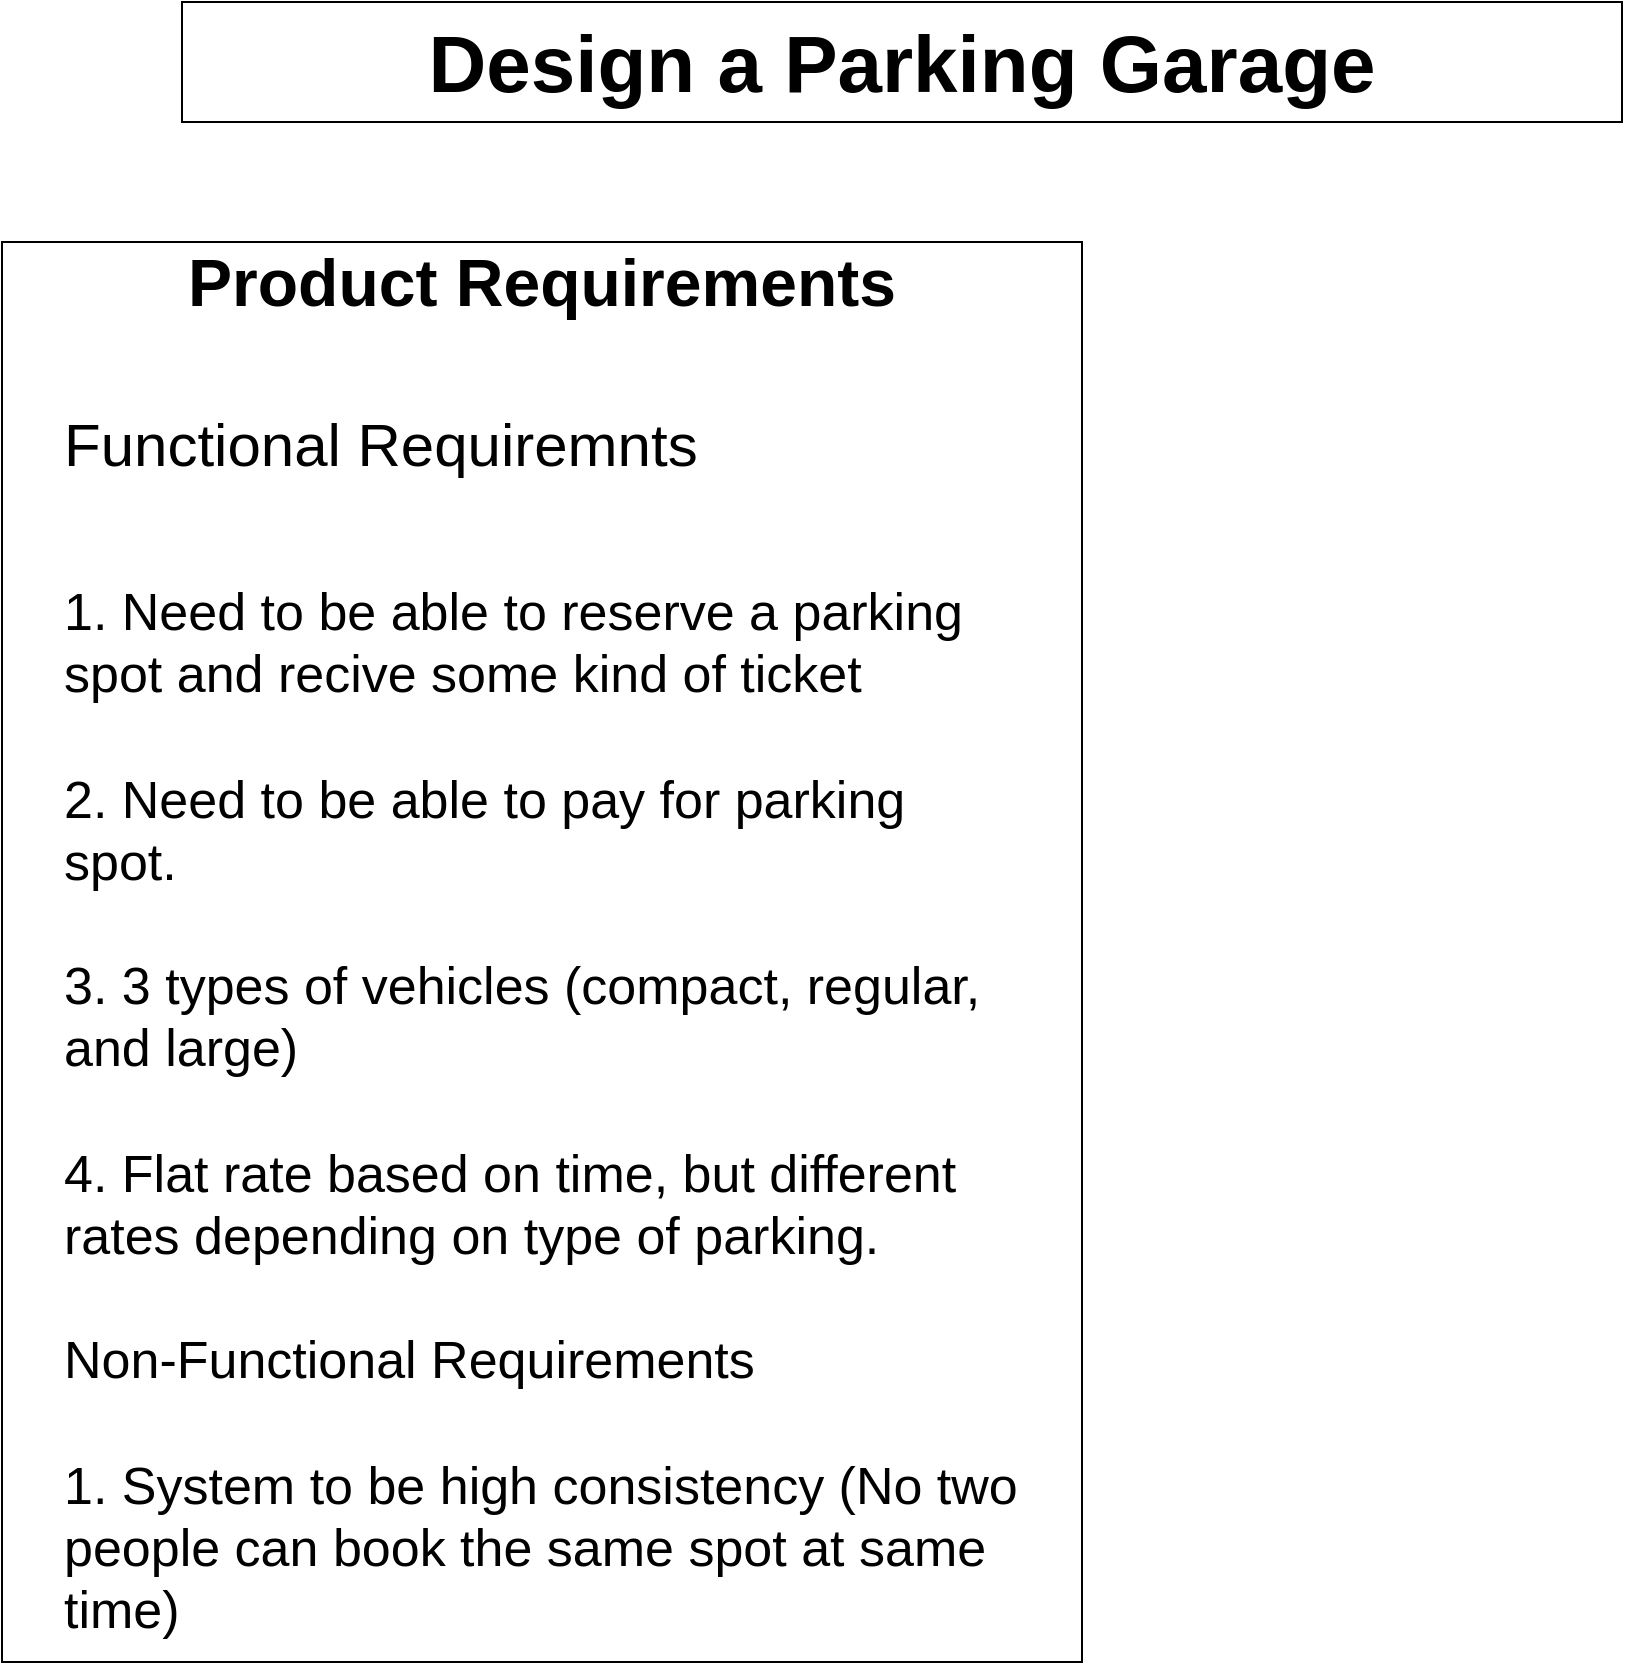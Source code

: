 <mxfile version="22.1.2" type="device" pages="4">
  <diagram name="Requirements" id="w7cAZQ3JQ640ySTRwreP">
    <mxGraphModel dx="1434" dy="884" grid="1" gridSize="10" guides="1" tooltips="1" connect="1" arrows="1" fold="1" page="1" pageScale="1" pageWidth="900" pageHeight="1600" math="0" shadow="0">
      <root>
        <mxCell id="0" />
        <mxCell id="1" parent="0" />
        <mxCell id="DLT1-nUyjjsyWL4PMIlQ-1" value="&lt;font style=&quot;font-size: 40px;&quot;&gt;&lt;b&gt;Design a Parking Garage&lt;/b&gt;&lt;/font&gt;" style="rounded=0;whiteSpace=wrap;html=1;" vertex="1" parent="1">
          <mxGeometry x="240" y="100" width="720" height="60" as="geometry" />
        </mxCell>
        <mxCell id="DLT1-nUyjjsyWL4PMIlQ-2" value="&lt;font style=&quot;&quot;&gt;&lt;br&gt;&lt;/font&gt;" style="rounded=0;whiteSpace=wrap;html=1;" vertex="1" parent="1">
          <mxGeometry x="150" y="220" width="540" height="710" as="geometry" />
        </mxCell>
        <mxCell id="DLT1-nUyjjsyWL4PMIlQ-3" value="&lt;font style=&quot;font-size: 33px;&quot;&gt;&lt;b&gt;Product Requirements&lt;br&gt;&lt;/b&gt;&lt;/font&gt;&lt;br&gt;&lt;br style=&quot;border-color: var(--border-color); font-size: 30px;&quot;&gt;&lt;br style=&quot;border-color: var(--border-color); font-size: 30px;&quot;&gt;&lt;div style=&quot;text-align: left;&quot;&gt;&lt;span style=&quot;font-size: 30px; background-color: initial;&quot;&gt;Functional Requiremnts&lt;/span&gt;&lt;/div&gt;&lt;div style=&quot;text-align: left;&quot;&gt;&lt;span style=&quot;font-size: 30px; background-color: initial;&quot;&gt;&amp;nbsp;&amp;nbsp;&lt;/span&gt;&lt;/div&gt;&lt;br&gt;&lt;div style=&quot;text-align: left;&quot;&gt;&lt;font style=&quot;font-size: 26px;&quot;&gt;1. Need to be able to reserve a parking spot and recive some kind of ticket&lt;/font&gt;&lt;/div&gt;&lt;div style=&quot;text-align: left;&quot;&gt;&lt;font style=&quot;font-size: 26px;&quot;&gt;&lt;br&gt;&lt;/font&gt;&lt;/div&gt;&lt;div style=&quot;text-align: left;&quot;&gt;&lt;font style=&quot;font-size: 26px;&quot;&gt;2. Need to be able to pay for parking spot.&lt;br&gt;&lt;br&gt;3. 3 types of vehicles (compact, regular, and large)&lt;/font&gt;&lt;/div&gt;&lt;div style=&quot;text-align: left;&quot;&gt;&lt;font style=&quot;font-size: 26px;&quot;&gt;&lt;br&gt;&lt;/font&gt;&lt;/div&gt;&lt;div style=&quot;text-align: left;&quot;&gt;&lt;font style=&quot;font-size: 26px;&quot;&gt;4. Flat rate based on time, but different rates depending on type of parking.&lt;br&gt;&lt;br&gt;Non-Functional Requirements&lt;/font&gt;&lt;/div&gt;&lt;div style=&quot;text-align: left;&quot;&gt;&lt;font style=&quot;font-size: 26px;&quot;&gt;&lt;br&gt;&lt;/font&gt;&lt;/div&gt;&lt;div style=&quot;text-align: left;&quot;&gt;&lt;font style=&quot;font-size: 26px;&quot;&gt;1. System to be high consistency (No two people can book the same spot at same time)&lt;/font&gt;&lt;/div&gt;" style="text;html=1;strokeColor=none;fillColor=none;align=center;verticalAlign=middle;whiteSpace=wrap;rounded=0;" vertex="1" parent="1">
          <mxGeometry x="180" y="390" width="480" height="360" as="geometry" />
        </mxCell>
      </root>
    </mxGraphModel>
  </diagram>
  <diagram id="m5HslgrSCBLY9gprWoKt" name="API">
    <mxGraphModel dx="2049" dy="2863" grid="1" gridSize="10" guides="1" tooltips="1" connect="1" arrows="1" fold="1" page="1" pageScale="1" pageWidth="900" pageHeight="1600" math="0" shadow="0">
      <root>
        <mxCell id="0" />
        <mxCell id="1" parent="0" />
        <mxCell id="WAOtts0ZvzuTB1f_-2rh-1" value="&lt;span style=&quot;font-size: 27px;&quot;&gt;&lt;b&gt;Public API Endpoints&lt;/b&gt;&lt;br&gt;&lt;br&gt;&lt;div style=&quot;font-weight: bold; text-align: left;&quot;&gt;&lt;b style=&quot;background-color: initial;&quot;&gt;/reserve&amp;nbsp;&lt;/b&gt;&lt;/div&gt;&lt;div style=&quot;font-weight: bold; text-align: left;&quot;&gt;&lt;b style=&quot;background-color: initial;&quot;&gt;&lt;br&gt;&lt;/b&gt;&lt;/div&gt;&lt;div style=&quot;text-align: left;&quot;&gt;&lt;span style=&quot;background-color: initial;&quot;&gt;Params: garage_id, start_time, end_time&lt;/span&gt;&lt;/div&gt;&lt;div style=&quot;text-align: left;&quot;&gt;&lt;span style=&quot;background-color: initial;&quot;&gt;&lt;br&gt;&lt;/span&gt;&lt;/div&gt;&lt;div style=&quot;text-align: left;&quot;&gt;&lt;span style=&quot;background-color: initial;&quot;&gt;Return: (spot_id, reservation_id)&lt;/span&gt;&lt;/div&gt;&lt;div style=&quot;text-align: left;&quot;&gt;&lt;span style=&quot;background-color: initial;&quot;&gt;&lt;br&gt;&lt;/span&gt;&lt;/div&gt;&lt;div style=&quot;text-align: left;&quot;&gt;&lt;span style=&quot;background-color: initial;&quot;&gt;&lt;br&gt;&lt;/span&gt;&lt;/div&gt;&lt;div style=&quot;text-align: left;&quot;&gt;&lt;span style=&quot;background-color: initial;&quot;&gt;&lt;b&gt;/payment&amp;nbsp;&lt;/b&gt;&lt;/span&gt;&lt;/div&gt;&lt;div style=&quot;text-align: left;&quot;&gt;&lt;span style=&quot;background-color: initial;&quot;&gt;&lt;br&gt;&lt;/span&gt;&lt;/div&gt;&lt;div style=&quot;text-align: left;&quot;&gt;&lt;span style=&quot;background-color: initial;&quot;&gt;Params: reservation_id&lt;/span&gt;&lt;/div&gt;&lt;div style=&quot;text-align: left;&quot;&gt;&lt;span style=&quot;background-color: initial;&quot;&gt;&lt;br&gt;Return: Payment_id&lt;/span&gt;&lt;/div&gt;&lt;div style=&quot;text-align: left;&quot;&gt;&lt;span style=&quot;background-color: initial;&quot;&gt;&lt;br&gt;&lt;/span&gt;&lt;/div&gt;&lt;div style=&quot;text-align: left;&quot;&gt;&lt;span style=&quot;background-color: initial;&quot;&gt;Note: Stripe or UPI&lt;/span&gt;&lt;/div&gt;&lt;div style=&quot;text-align: left;&quot;&gt;&lt;span style=&quot;background-color: initial;&quot;&gt;&lt;br&gt;&lt;/span&gt;&lt;/div&gt;&lt;div style=&quot;text-align: left;&quot;&gt;&lt;span style=&quot;background-color: initial;&quot;&gt;&lt;b&gt;/cancel&lt;/b&gt;&amp;nbsp;&lt;/span&gt;&lt;/div&gt;&lt;div style=&quot;text-align: left;&quot;&gt;&lt;span style=&quot;background-color: initial;&quot;&gt;&lt;br&gt;&lt;/span&gt;&lt;/div&gt;&lt;div style=&quot;text-align: left;&quot;&gt;&lt;span style=&quot;background-color: initial;&quot;&gt;Params: reservation_id&amp;nbsp;&lt;/span&gt;&lt;/div&gt;&lt;/span&gt;" style="text;html=1;strokeColor=none;fillColor=none;align=center;verticalAlign=middle;whiteSpace=wrap;rounded=0;" vertex="1" parent="1">
          <mxGeometry x="90" y="200" width="620" height="440" as="geometry" />
        </mxCell>
        <mxCell id="WAOtts0ZvzuTB1f_-2rh-2" value="&lt;span style=&quot;font-size: 27px;&quot;&gt;&lt;b&gt;Private API Endpoints&lt;/b&gt;&lt;br&gt;&lt;br&gt;&lt;div style=&quot;font-weight: bold; text-align: left;&quot;&gt;&lt;b style=&quot;background-color: initial;&quot;&gt;/calculate_payment&lt;/b&gt;&lt;/div&gt;&lt;div style=&quot;font-weight: bold; text-align: left;&quot;&gt;&lt;b style=&quot;background-color: initial;&quot;&gt;&lt;br&gt;&lt;/b&gt;&lt;/div&gt;&lt;div style=&quot;text-align: left;&quot;&gt;&lt;span style=&quot;background-color: initial;&quot;&gt;Params: reservation_id&lt;/span&gt;&lt;/div&gt;&lt;div style=&quot;text-align: left;&quot;&gt;&lt;span style=&quot;background-color: initial;&quot;&gt;&lt;br&gt;&lt;/span&gt;&lt;/div&gt;&lt;div style=&quot;text-align: left;&quot;&gt;&lt;span style=&quot;background-color: initial;&quot;&gt;Return: (cost)&lt;/span&gt;&lt;/div&gt;&lt;div style=&quot;text-align: left;&quot;&gt;&lt;span style=&quot;background-color: initial;&quot;&gt;&lt;br&gt;&lt;/span&gt;&lt;/div&gt;&lt;div style=&quot;text-align: left;&quot;&gt;&lt;span style=&quot;background-color: initial;&quot;&gt;&lt;br&gt;&lt;/span&gt;&lt;/div&gt;&lt;div style=&quot;text-align: left;&quot;&gt;&lt;span style=&quot;background-color: initial;&quot;&gt;&lt;b&gt;/freespots&lt;/b&gt;&lt;/span&gt;&lt;/div&gt;&lt;div style=&quot;text-align: left;&quot;&gt;&lt;span style=&quot;background-color: initial;&quot;&gt;&lt;br&gt;&lt;/span&gt;&lt;/div&gt;&lt;div style=&quot;text-align: left;&quot;&gt;&lt;span style=&quot;background-color: initial;&quot;&gt;Params: garage_id, vehicle_type, time&lt;/span&gt;&lt;/div&gt;&lt;div style=&quot;text-align: left;&quot;&gt;&lt;span style=&quot;background-color: initial;&quot;&gt;&lt;br&gt;Return: List&amp;lt;Spots&amp;gt;&lt;/span&gt;&lt;/div&gt;&lt;div style=&quot;text-align: left;&quot;&gt;&lt;span style=&quot;background-color: initial;&quot;&gt;&lt;br&gt;&lt;/span&gt;&lt;/div&gt;&lt;div style=&quot;text-align: left;&quot;&gt;&lt;span style=&quot;background-color: initial;&quot;&gt;Note: Stripe or UPI&lt;/span&gt;&lt;/div&gt;&lt;div style=&quot;text-align: left;&quot;&gt;&lt;span style=&quot;background-color: initial;&quot;&gt;&lt;br&gt;&lt;/span&gt;&lt;/div&gt;&lt;div style=&quot;text-align: left;&quot;&gt;&lt;span style=&quot;background-color: initial;&quot;&gt;&lt;b&gt;/allocate_spot&lt;/b&gt;&lt;/span&gt;&lt;/div&gt;&lt;div style=&quot;text-align: left;&quot;&gt;&lt;span style=&quot;background-color: initial;&quot;&gt;&lt;br&gt;&lt;/span&gt;&lt;/div&gt;&lt;div style=&quot;text-align: left;&quot;&gt;&lt;span style=&quot;background-color: initial;&quot;&gt;Params: garage_id, vehicle_type&lt;/span&gt;&lt;/div&gt;&lt;div style=&quot;text-align: left;&quot;&gt;&lt;span style=&quot;background-color: initial;&quot;&gt;&lt;br&gt;&lt;/span&gt;&lt;/div&gt;&lt;div style=&quot;text-align: left;&quot;&gt;&lt;span style=&quot;background-color: initial;&quot;&gt;&lt;b&gt;/create_account&lt;/b&gt;&lt;/span&gt;&lt;/div&gt;&lt;div style=&quot;text-align: left;&quot;&gt;&lt;span style=&quot;background-color: initial;&quot;&gt;&lt;br&gt;&lt;/span&gt;&lt;/div&gt;&lt;div style=&quot;text-align: left;&quot;&gt;&lt;span style=&quot;background-color: initial;&quot;&gt;Params: email/phone, password, vehicle_number&lt;/span&gt;&lt;/div&gt;&lt;div style=&quot;text-align: left;&quot;&gt;&lt;span style=&quot;background-color: initial;&quot;&gt;&lt;br&gt;&lt;/span&gt;&lt;/div&gt;&lt;div style=&quot;text-align: left;&quot;&gt;&lt;span style=&quot;background-color: initial;&quot;&gt;&lt;b&gt;/login&amp;nbsp;&lt;/b&gt;&lt;/span&gt;&lt;/div&gt;&lt;div style=&quot;text-align: left;&quot;&gt;&lt;span style=&quot;background-color: initial;&quot;&gt;&lt;br&gt;&lt;/span&gt;&lt;/div&gt;&lt;div style=&quot;text-align: left;&quot;&gt;&lt;span style=&quot;background-color: initial;&quot;&gt;Params: email/phone, password&lt;/span&gt;&lt;/div&gt;&lt;/span&gt;" style="text;html=1;strokeColor=none;fillColor=none;align=center;verticalAlign=middle;whiteSpace=wrap;rounded=0;" vertex="1" parent="1">
          <mxGeometry x="760" y="160" width="620" height="440" as="geometry" />
        </mxCell>
      </root>
    </mxGraphModel>
  </diagram>
  <diagram name="DB Schema" id="WBCsxG7e65vBRKAZznXC">
    <mxGraphModel dx="819" dy="505" grid="1" gridSize="10" guides="1" tooltips="1" connect="1" arrows="1" fold="1" page="1" pageScale="1" pageWidth="900" pageHeight="1600" math="0" shadow="0">
      <root>
        <mxCell id="nChJ-1cKAi_wXgYD1HWf-0" />
        <mxCell id="nChJ-1cKAi_wXgYD1HWf-1" parent="nChJ-1cKAi_wXgYD1HWf-0" />
        <mxCell id="KlRBfRwUtCh81l0jWWWR-0" value="Reservations" style="swimlane;fontStyle=0;childLayout=stackLayout;horizontal=1;startSize=30;horizontalStack=0;resizeParent=1;resizeParentMax=0;resizeLast=0;collapsible=1;marginBottom=0;whiteSpace=wrap;html=1;" vertex="1" parent="nChJ-1cKAi_wXgYD1HWf-1">
          <mxGeometry x="150" width="240" height="180" as="geometry" />
        </mxCell>
        <mxCell id="KlRBfRwUtCh81l0jWWWR-1" value="garage_id: fk, int" style="text;strokeColor=none;fillColor=none;align=left;verticalAlign=middle;spacingLeft=4;spacingRight=4;overflow=hidden;points=[[0,0.5],[1,0.5]];portConstraint=eastwest;rotatable=0;whiteSpace=wrap;html=1;" vertex="1" parent="KlRBfRwUtCh81l0jWWWR-0">
          <mxGeometry y="30" width="240" height="30" as="geometry" />
        </mxCell>
        <mxCell id="KlRBfRwUtCh81l0jWWWR-2" value="spot_id: fk, int" style="text;strokeColor=none;fillColor=none;align=left;verticalAlign=middle;spacingLeft=4;spacingRight=4;overflow=hidden;points=[[0,0.5],[1,0.5]];portConstraint=eastwest;rotatable=0;whiteSpace=wrap;html=1;" vertex="1" parent="KlRBfRwUtCh81l0jWWWR-0">
          <mxGeometry y="60" width="240" height="30" as="geometry" />
        </mxCell>
        <mxCell id="KlRBfRwUtCh81l0jWWWR-3" value="start: timestamp" style="text;strokeColor=none;fillColor=none;align=left;verticalAlign=middle;spacingLeft=4;spacingRight=4;overflow=hidden;points=[[0,0.5],[1,0.5]];portConstraint=eastwest;rotatable=0;whiteSpace=wrap;html=1;" vertex="1" parent="KlRBfRwUtCh81l0jWWWR-0">
          <mxGeometry y="90" width="240" height="30" as="geometry" />
        </mxCell>
        <mxCell id="KlRBfRwUtCh81l0jWWWR-4" value="end: timestamp" style="text;strokeColor=none;fillColor=none;align=left;verticalAlign=middle;spacingLeft=4;spacingRight=4;overflow=hidden;points=[[0,0.5],[1,0.5]];portConstraint=eastwest;rotatable=0;whiteSpace=wrap;html=1;" vertex="1" parent="KlRBfRwUtCh81l0jWWWR-0">
          <mxGeometry y="120" width="240" height="30" as="geometry" />
        </mxCell>
        <mxCell id="KlRBfRwUtCh81l0jWWWR-5" value="paid: bool" style="text;strokeColor=none;fillColor=none;align=left;verticalAlign=middle;spacingLeft=4;spacingRight=4;overflow=hidden;points=[[0,0.5],[1,0.5]];portConstraint=eastwest;rotatable=0;whiteSpace=wrap;html=1;" vertex="1" parent="KlRBfRwUtCh81l0jWWWR-0">
          <mxGeometry y="150" width="240" height="30" as="geometry" />
        </mxCell>
        <mxCell id="KlRBfRwUtCh81l0jWWWR-6" value="Garage" style="swimlane;fontStyle=0;childLayout=stackLayout;horizontal=1;startSize=30;horizontalStack=0;resizeParent=1;resizeParentMax=0;resizeLast=0;collapsible=1;marginBottom=0;whiteSpace=wrap;html=1;" vertex="1" parent="nChJ-1cKAi_wXgYD1HWf-1">
          <mxGeometry x="460" width="140" height="150" as="geometry" />
        </mxCell>
        <mxCell id="KlRBfRwUtCh81l0jWWWR-7" value="zipcode: varchar" style="text;strokeColor=none;fillColor=none;align=left;verticalAlign=middle;spacingLeft=4;spacingRight=4;overflow=hidden;points=[[0,0.5],[1,0.5]];portConstraint=eastwest;rotatable=0;whiteSpace=wrap;html=1;" vertex="1" parent="KlRBfRwUtCh81l0jWWWR-6">
          <mxGeometry y="30" width="140" height="30" as="geometry" />
        </mxCell>
        <mxCell id="KlRBfRwUtCh81l0jWWWR-8" value="rate_compact: decimal" style="text;strokeColor=none;fillColor=none;align=left;verticalAlign=middle;spacingLeft=4;spacingRight=4;overflow=hidden;points=[[0,0.5],[1,0.5]];portConstraint=eastwest;rotatable=0;whiteSpace=wrap;html=1;" vertex="1" parent="KlRBfRwUtCh81l0jWWWR-6">
          <mxGeometry y="60" width="140" height="30" as="geometry" />
        </mxCell>
        <mxCell id="KlRBfRwUtCh81l0jWWWR-9" value="rate_reg: decimal" style="text;strokeColor=none;fillColor=none;align=left;verticalAlign=middle;spacingLeft=4;spacingRight=4;overflow=hidden;points=[[0,0.5],[1,0.5]];portConstraint=eastwest;rotatable=0;whiteSpace=wrap;html=1;" vertex="1" parent="KlRBfRwUtCh81l0jWWWR-6">
          <mxGeometry y="90" width="140" height="30" as="geometry" />
        </mxCell>
        <mxCell id="KlRBfRwUtCh81l0jWWWR-10" value="rate_large: decimal" style="text;strokeColor=none;fillColor=none;align=left;verticalAlign=middle;spacingLeft=4;spacingRight=4;overflow=hidden;points=[[0,0.5],[1,0.5]];portConstraint=eastwest;rotatable=0;whiteSpace=wrap;html=1;" vertex="1" parent="KlRBfRwUtCh81l0jWWWR-6">
          <mxGeometry y="120" width="140" height="30" as="geometry" />
        </mxCell>
        <mxCell id="KlRBfRwUtCh81l0jWWWR-11" value="User" style="swimlane;fontStyle=0;childLayout=stackLayout;horizontal=1;startSize=30;horizontalStack=0;resizeParent=1;resizeParentMax=0;resizeLast=0;collapsible=1;marginBottom=0;whiteSpace=wrap;html=1;" vertex="1" parent="nChJ-1cKAi_wXgYD1HWf-1">
          <mxGeometry x="660" y="15" width="140" height="120" as="geometry" />
        </mxCell>
        <mxCell id="KlRBfRwUtCh81l0jWWWR-12" value="user_id: fk, int" style="text;strokeColor=none;fillColor=none;align=left;verticalAlign=middle;spacingLeft=4;spacingRight=4;overflow=hidden;points=[[0,0.5],[1,0.5]];portConstraint=eastwest;rotatable=0;whiteSpace=wrap;html=1;" vertex="1" parent="KlRBfRwUtCh81l0jWWWR-11">
          <mxGeometry y="30" width="140" height="30" as="geometry" />
        </mxCell>
        <mxCell id="KlRBfRwUtCh81l0jWWWR-13" value="vehicle_number: varchar" style="text;strokeColor=none;fillColor=none;align=left;verticalAlign=middle;spacingLeft=4;spacingRight=4;overflow=hidden;points=[[0,0.5],[1,0.5]];portConstraint=eastwest;rotatable=0;whiteSpace=wrap;html=1;" vertex="1" parent="KlRBfRwUtCh81l0jWWWR-11">
          <mxGeometry y="60" width="140" height="30" as="geometry" />
        </mxCell>
        <mxCell id="KlRBfRwUtCh81l0jWWWR-14" value="vehicle_type: varchar" style="text;strokeColor=none;fillColor=none;align=left;verticalAlign=middle;spacingLeft=4;spacingRight=4;overflow=hidden;points=[[0,0.5],[1,0.5]];portConstraint=eastwest;rotatable=0;whiteSpace=wrap;html=1;" vertex="1" parent="KlRBfRwUtCh81l0jWWWR-11">
          <mxGeometry y="90" width="140" height="30" as="geometry" />
        </mxCell>
        <mxCell id="AwtZKcQ2-DkUG3Jpn3xo-0" value="Spots" style="swimlane;fontStyle=0;childLayout=stackLayout;horizontal=1;startSize=30;horizontalStack=0;resizeParent=1;resizeParentMax=0;resizeLast=0;collapsible=1;marginBottom=0;whiteSpace=wrap;html=1;" vertex="1" parent="nChJ-1cKAi_wXgYD1HWf-1">
          <mxGeometry x="170" y="260" width="140" height="120" as="geometry" />
        </mxCell>
        <mxCell id="AwtZKcQ2-DkUG3Jpn3xo-1" value="garage_id: fk, int" style="text;strokeColor=none;fillColor=none;align=left;verticalAlign=middle;spacingLeft=4;spacingRight=4;overflow=hidden;points=[[0,0.5],[1,0.5]];portConstraint=eastwest;rotatable=0;whiteSpace=wrap;html=1;" vertex="1" parent="AwtZKcQ2-DkUG3Jpn3xo-0">
          <mxGeometry y="30" width="140" height="30" as="geometry" />
        </mxCell>
        <mxCell id="AwtZKcQ2-DkUG3Jpn3xo-2" value="vehicle_type: enum" style="text;strokeColor=none;fillColor=none;align=left;verticalAlign=middle;spacingLeft=4;spacingRight=4;overflow=hidden;points=[[0,0.5],[1,0.5]];portConstraint=eastwest;rotatable=0;whiteSpace=wrap;html=1;" vertex="1" parent="AwtZKcQ2-DkUG3Jpn3xo-0">
          <mxGeometry y="60" width="140" height="30" as="geometry" />
        </mxCell>
        <mxCell id="AwtZKcQ2-DkUG3Jpn3xo-3" value="status: bool" style="text;strokeColor=none;fillColor=none;align=left;verticalAlign=middle;spacingLeft=4;spacingRight=4;overflow=hidden;points=[[0,0.5],[1,0.5]];portConstraint=eastwest;rotatable=0;whiteSpace=wrap;html=1;" vertex="1" parent="AwtZKcQ2-DkUG3Jpn3xo-0">
          <mxGeometry y="90" width="140" height="30" as="geometry" />
        </mxCell>
        <mxCell id="AwtZKcQ2-DkUG3Jpn3xo-4" value="User_details" style="swimlane;fontStyle=0;childLayout=stackLayout;horizontal=1;startSize=30;horizontalStack=0;resizeParent=1;resizeParentMax=0;resizeLast=0;collapsible=1;marginBottom=0;whiteSpace=wrap;html=1;" vertex="1" parent="nChJ-1cKAi_wXgYD1HWf-1">
          <mxGeometry x="460" y="230" width="210" height="150" as="geometry" />
        </mxCell>
        <mxCell id="AwtZKcQ2-DkUG3Jpn3xo-5" value="email/phone: varchar" style="text;strokeColor=none;fillColor=none;align=left;verticalAlign=middle;spacingLeft=4;spacingRight=4;overflow=hidden;points=[[0,0.5],[1,0.5]];portConstraint=eastwest;rotatable=0;whiteSpace=wrap;html=1;" vertex="1" parent="AwtZKcQ2-DkUG3Jpn3xo-4">
          <mxGeometry y="30" width="210" height="30" as="geometry" />
        </mxCell>
        <mxCell id="AwtZKcQ2-DkUG3Jpn3xo-6" value="password: varchar" style="text;strokeColor=none;fillColor=none;align=left;verticalAlign=middle;spacingLeft=4;spacingRight=4;overflow=hidden;points=[[0,0.5],[1,0.5]];portConstraint=eastwest;rotatable=0;whiteSpace=wrap;html=1;" vertex="1" parent="AwtZKcQ2-DkUG3Jpn3xo-4">
          <mxGeometry y="60" width="210" height="30" as="geometry" />
        </mxCell>
        <mxCell id="AwtZKcQ2-DkUG3Jpn3xo-7" value="vehicle_number: varchar" style="text;strokeColor=none;fillColor=none;align=left;verticalAlign=middle;spacingLeft=4;spacingRight=4;overflow=hidden;points=[[0,0.5],[1,0.5]];portConstraint=eastwest;rotatable=0;whiteSpace=wrap;html=1;" vertex="1" parent="AwtZKcQ2-DkUG3Jpn3xo-4">
          <mxGeometry y="90" width="210" height="30" as="geometry" />
        </mxCell>
        <mxCell id="AwtZKcQ2-DkUG3Jpn3xo-8" value="lisence_number: varchar" style="text;strokeColor=none;fillColor=none;align=left;verticalAlign=middle;spacingLeft=4;spacingRight=4;overflow=hidden;points=[[0,0.5],[1,0.5]];portConstraint=eastwest;rotatable=0;whiteSpace=wrap;html=1;" vertex="1" parent="AwtZKcQ2-DkUG3Jpn3xo-4">
          <mxGeometry y="120" width="210" height="30" as="geometry" />
        </mxCell>
      </root>
    </mxGraphModel>
  </diagram>
  <diagram name="Architecture" id="D6kH5GbrXqazzsTHdCnw">
    <mxGraphModel dx="1687" dy="1040" grid="1" gridSize="10" guides="1" tooltips="1" connect="1" arrows="1" fold="1" page="1" pageScale="1" pageWidth="900" pageHeight="1600" math="0" shadow="0">
      <root>
        <mxCell id="0BGBS9kwHlBGnh3NSzWc-0" />
        <mxCell id="0BGBS9kwHlBGnh3NSzWc-1" parent="0BGBS9kwHlBGnh3NSzWc-0" />
        <mxCell id="HKA96AEwHR4veUhukIy4-0" value="Client&lt;br&gt;" style="shape=umlActor;verticalLabelPosition=bottom;verticalAlign=top;html=1;outlineConnect=0;" vertex="1" parent="0BGBS9kwHlBGnh3NSzWc-1">
          <mxGeometry x="70" y="240" width="30" height="60" as="geometry" />
        </mxCell>
        <mxCell id="HKA96AEwHR4veUhukIy4-1" value="Android APP" style="rounded=0;whiteSpace=wrap;html=1;" vertex="1" parent="0BGBS9kwHlBGnh3NSzWc-1">
          <mxGeometry x="240" y="230" width="160" height="90" as="geometry" />
        </mxCell>
        <mxCell id="HKA96AEwHR4veUhukIy4-2" value="Backend Server" style="rounded=0;whiteSpace=wrap;html=1;" vertex="1" parent="0BGBS9kwHlBGnh3NSzWc-1">
          <mxGeometry x="760" y="230" width="160" height="90" as="geometry" />
        </mxCell>
        <mxCell id="HKA96AEwHR4veUhukIy4-3" style="edgeStyle=orthogonalEdgeStyle;rounded=0;orthogonalLoop=1;jettySize=auto;html=1;entryX=-0.037;entryY=0.456;entryDx=0;entryDy=0;entryPerimeter=0;" edge="1" parent="0BGBS9kwHlBGnh3NSzWc-1" source="HKA96AEwHR4veUhukIy4-0" target="HKA96AEwHR4veUhukIy4-1">
          <mxGeometry relative="1" as="geometry" />
        </mxCell>
        <mxCell id="HKA96AEwHR4veUhukIy4-4" value="API Gateway" style="rhombus;whiteSpace=wrap;html=1;" vertex="1" parent="0BGBS9kwHlBGnh3NSzWc-1">
          <mxGeometry x="530" y="220" width="110" height="120" as="geometry" />
        </mxCell>
        <mxCell id="HKA96AEwHR4veUhukIy4-5" style="edgeStyle=orthogonalEdgeStyle;rounded=0;orthogonalLoop=1;jettySize=auto;html=1;entryX=0;entryY=0.45;entryDx=0;entryDy=0;entryPerimeter=0;" edge="1" parent="0BGBS9kwHlBGnh3NSzWc-1" source="HKA96AEwHR4veUhukIy4-1" target="HKA96AEwHR4veUhukIy4-4">
          <mxGeometry relative="1" as="geometry" />
        </mxCell>
        <mxCell id="HKA96AEwHR4veUhukIy4-6" style="edgeStyle=orthogonalEdgeStyle;rounded=0;orthogonalLoop=1;jettySize=auto;html=1;entryX=-0.031;entryY=0.589;entryDx=0;entryDy=0;entryPerimeter=0;" edge="1" parent="0BGBS9kwHlBGnh3NSzWc-1" source="HKA96AEwHR4veUhukIy4-4" target="HKA96AEwHR4veUhukIy4-2">
          <mxGeometry relative="1" as="geometry" />
        </mxCell>
        <mxCell id="HKA96AEwHR4veUhukIy4-21" style="edgeStyle=orthogonalEdgeStyle;rounded=0;orthogonalLoop=1;jettySize=auto;html=1;" edge="1" parent="0BGBS9kwHlBGnh3NSzWc-1" source="HKA96AEwHR4veUhukIy4-7" target="HKA96AEwHR4veUhukIy4-9">
          <mxGeometry relative="1" as="geometry">
            <mxPoint x="1400" y="590" as="targetPoint" />
            <Array as="points">
              <mxPoint x="1401" y="143" />
              <mxPoint x="1401" y="583" />
            </Array>
          </mxGeometry>
        </mxCell>
        <mxCell id="HKA96AEwHR4veUhukIy4-7" value="Postgres SQL DB" style="shape=cylinder3;whiteSpace=wrap;html=1;boundedLbl=1;backgroundOutline=1;size=15;" vertex="1" parent="0BGBS9kwHlBGnh3NSzWc-1">
          <mxGeometry x="1200" y="80" width="120" height="125" as="geometry" />
        </mxCell>
        <mxCell id="HKA96AEwHR4veUhukIy4-8" value="Postgres SQL DB" style="shape=cylinder3;whiteSpace=wrap;html=1;boundedLbl=1;backgroundOutline=1;size=15;" vertex="1" parent="0BGBS9kwHlBGnh3NSzWc-1">
          <mxGeometry x="1200" y="320" width="120" height="125" as="geometry" />
        </mxCell>
        <mxCell id="HKA96AEwHR4veUhukIy4-9" value="Postgres SQL DB" style="shape=cylinder3;whiteSpace=wrap;html=1;boundedLbl=1;backgroundOutline=1;size=15;" vertex="1" parent="0BGBS9kwHlBGnh3NSzWc-1">
          <mxGeometry x="1200" y="520" width="120" height="125" as="geometry" />
        </mxCell>
        <mxCell id="HKA96AEwHR4veUhukIy4-10" style="edgeStyle=orthogonalEdgeStyle;rounded=0;orthogonalLoop=1;jettySize=auto;html=1;entryX=0;entryY=0.5;entryDx=0;entryDy=0;entryPerimeter=0;" edge="1" parent="0BGBS9kwHlBGnh3NSzWc-1" source="HKA96AEwHR4veUhukIy4-2" target="HKA96AEwHR4veUhukIy4-7">
          <mxGeometry relative="1" as="geometry" />
        </mxCell>
        <mxCell id="HKA96AEwHR4veUhukIy4-11" value="&lt;font style=&quot;font-size: 20px;&quot;&gt;Write&lt;/font&gt;" style="edgeLabel;html=1;align=center;verticalAlign=middle;resizable=0;points=[];" vertex="1" connectable="0" parent="HKA96AEwHR4veUhukIy4-10">
          <mxGeometry x="0.476" y="4" relative="1" as="geometry">
            <mxPoint y="1" as="offset" />
          </mxGeometry>
        </mxCell>
        <mxCell id="HKA96AEwHR4veUhukIy4-12" value="Cache" style="rhombus;whiteSpace=wrap;html=1;" vertex="1" parent="0BGBS9kwHlBGnh3NSzWc-1">
          <mxGeometry x="850" y="460" width="80" height="80" as="geometry" />
        </mxCell>
        <mxCell id="HKA96AEwHR4veUhukIy4-13" style="edgeStyle=orthogonalEdgeStyle;rounded=0;orthogonalLoop=1;jettySize=auto;html=1;entryX=-0.012;entryY=0.588;entryDx=0;entryDy=0;entryPerimeter=0;" edge="1" parent="0BGBS9kwHlBGnh3NSzWc-1" source="HKA96AEwHR4veUhukIy4-2" target="HKA96AEwHR4veUhukIy4-12">
          <mxGeometry relative="1" as="geometry">
            <Array as="points">
              <mxPoint x="840" y="507" />
            </Array>
          </mxGeometry>
        </mxCell>
        <mxCell id="HKA96AEwHR4veUhukIy4-14" value="&lt;font style=&quot;font-size: 19px;&quot;&gt;Read&lt;/font&gt;" style="edgeLabel;html=1;align=center;verticalAlign=middle;resizable=0;points=[];" vertex="1" connectable="0" parent="HKA96AEwHR4veUhukIy4-13">
          <mxGeometry x="-0.197" relative="1" as="geometry">
            <mxPoint as="offset" />
          </mxGeometry>
        </mxCell>
        <mxCell id="HKA96AEwHR4veUhukIy4-15" value="Load Balance" style="rhombus;whiteSpace=wrap;html=1;" vertex="1" parent="0BGBS9kwHlBGnh3NSzWc-1">
          <mxGeometry x="1030" y="450" width="80" height="85" as="geometry" />
        </mxCell>
        <mxCell id="HKA96AEwHR4veUhukIy4-18" style="edgeStyle=orthogonalEdgeStyle;rounded=0;orthogonalLoop=1;jettySize=auto;html=1;entryX=0.025;entryY=0.588;entryDx=0;entryDy=0;entryPerimeter=0;" edge="1" parent="0BGBS9kwHlBGnh3NSzWc-1" source="HKA96AEwHR4veUhukIy4-12" target="HKA96AEwHR4veUhukIy4-15">
          <mxGeometry relative="1" as="geometry" />
        </mxCell>
        <mxCell id="HKA96AEwHR4veUhukIy4-19" style="edgeStyle=orthogonalEdgeStyle;rounded=0;orthogonalLoop=1;jettySize=auto;html=1;entryX=0;entryY=0;entryDx=0;entryDy=38.75;entryPerimeter=0;" edge="1" parent="0BGBS9kwHlBGnh3NSzWc-1" source="HKA96AEwHR4veUhukIy4-15" target="HKA96AEwHR4veUhukIy4-8">
          <mxGeometry relative="1" as="geometry" />
        </mxCell>
        <mxCell id="HKA96AEwHR4veUhukIy4-20" style="edgeStyle=orthogonalEdgeStyle;rounded=0;orthogonalLoop=1;jettySize=auto;html=1;entryX=0;entryY=0;entryDx=0;entryDy=86.25;entryPerimeter=0;" edge="1" parent="0BGBS9kwHlBGnh3NSzWc-1" source="HKA96AEwHR4veUhukIy4-15" target="HKA96AEwHR4veUhukIy4-9">
          <mxGeometry relative="1" as="geometry" />
        </mxCell>
        <mxCell id="HKA96AEwHR4veUhukIy4-22" style="edgeStyle=orthogonalEdgeStyle;rounded=0;orthogonalLoop=1;jettySize=auto;html=1;entryX=1;entryY=0;entryDx=0;entryDy=86.25;entryPerimeter=0;" edge="1" parent="0BGBS9kwHlBGnh3NSzWc-1" source="HKA96AEwHR4veUhukIy4-7" target="HKA96AEwHR4veUhukIy4-8">
          <mxGeometry relative="1" as="geometry" />
        </mxCell>
        <mxCell id="HKA96AEwHR4veUhukIy4-23" value="&lt;font style=&quot;font-size: 20px;&quot;&gt;Shard Read Replicas&lt;/font&gt;" style="text;html=1;strokeColor=none;fillColor=none;align=center;verticalAlign=middle;whiteSpace=wrap;rounded=0;" vertex="1" parent="0BGBS9kwHlBGnh3NSzWc-1">
          <mxGeometry x="1270" y="460" width="150" height="30" as="geometry" />
        </mxCell>
        <mxCell id="HKA96AEwHR4veUhukIy4-25" style="edgeStyle=orthogonalEdgeStyle;rounded=0;orthogonalLoop=1;jettySize=auto;html=1;" edge="1" parent="0BGBS9kwHlBGnh3NSzWc-1" source="HKA96AEwHR4veUhukIy4-24">
          <mxGeometry relative="1" as="geometry">
            <mxPoint x="835" y="220" as="targetPoint" />
          </mxGeometry>
        </mxCell>
        <mxCell id="HKA96AEwHR4veUhukIy4-24" value="Payment Gateway" style="rounded=1;whiteSpace=wrap;html=1;" vertex="1" parent="0BGBS9kwHlBGnh3NSzWc-1">
          <mxGeometry x="760" y="50" width="150" height="60" as="geometry" />
        </mxCell>
        <mxCell id="HKA96AEwHR4veUhukIy4-26" style="edgeStyle=orthogonalEdgeStyle;rounded=0;orthogonalLoop=1;jettySize=auto;html=1;" edge="1" parent="0BGBS9kwHlBGnh3NSzWc-1">
          <mxGeometry relative="1" as="geometry">
            <mxPoint x="850" y="110" as="targetPoint" />
            <mxPoint x="850" y="220" as="sourcePoint" />
          </mxGeometry>
        </mxCell>
        <mxCell id="HKA96AEwHR4veUhukIy4-27" style="edgeStyle=orthogonalEdgeStyle;rounded=0;orthogonalLoop=1;jettySize=auto;html=1;entryX=0.5;entryY=0;entryDx=0;entryDy=0;entryPerimeter=0;" edge="1" parent="0BGBS9kwHlBGnh3NSzWc-1" source="HKA96AEwHR4veUhukIy4-24" target="HKA96AEwHR4veUhukIy4-7">
          <mxGeometry relative="1" as="geometry" />
        </mxCell>
      </root>
    </mxGraphModel>
  </diagram>
</mxfile>
